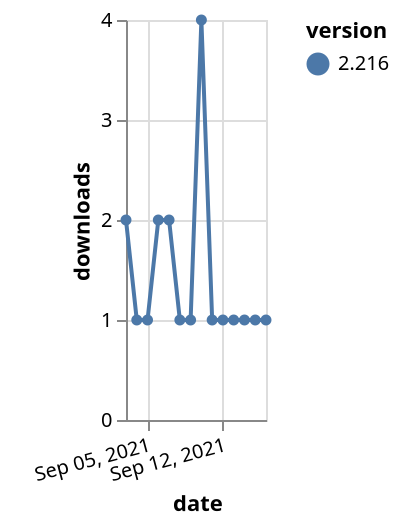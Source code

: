 {"$schema": "https://vega.github.io/schema/vega-lite/v5.json", "description": "A simple bar chart with embedded data.", "data": {"values": [{"date": "2021-09-03", "total": 253, "delta": 2, "version": "2.216"}, {"date": "2021-09-04", "total": 254, "delta": 1, "version": "2.216"}, {"date": "2021-09-05", "total": 255, "delta": 1, "version": "2.216"}, {"date": "2021-09-06", "total": 257, "delta": 2, "version": "2.216"}, {"date": "2021-09-07", "total": 259, "delta": 2, "version": "2.216"}, {"date": "2021-09-08", "total": 260, "delta": 1, "version": "2.216"}, {"date": "2021-09-09", "total": 261, "delta": 1, "version": "2.216"}, {"date": "2021-09-10", "total": 265, "delta": 4, "version": "2.216"}, {"date": "2021-09-11", "total": 266, "delta": 1, "version": "2.216"}, {"date": "2021-09-12", "total": 267, "delta": 1, "version": "2.216"}, {"date": "2021-09-13", "total": 268, "delta": 1, "version": "2.216"}, {"date": "2021-09-14", "total": 269, "delta": 1, "version": "2.216"}, {"date": "2021-09-15", "total": 270, "delta": 1, "version": "2.216"}, {"date": "2021-09-16", "total": 271, "delta": 1, "version": "2.216"}]}, "width": "container", "mark": {"type": "line", "point": {"filled": true}}, "encoding": {"x": {"field": "date", "type": "temporal", "timeUnit": "yearmonthdate", "title": "date", "axis": {"labelAngle": -15}}, "y": {"field": "delta", "type": "quantitative", "title": "downloads"}, "color": {"field": "version", "type": "nominal"}, "tooltip": {"field": "delta"}}}